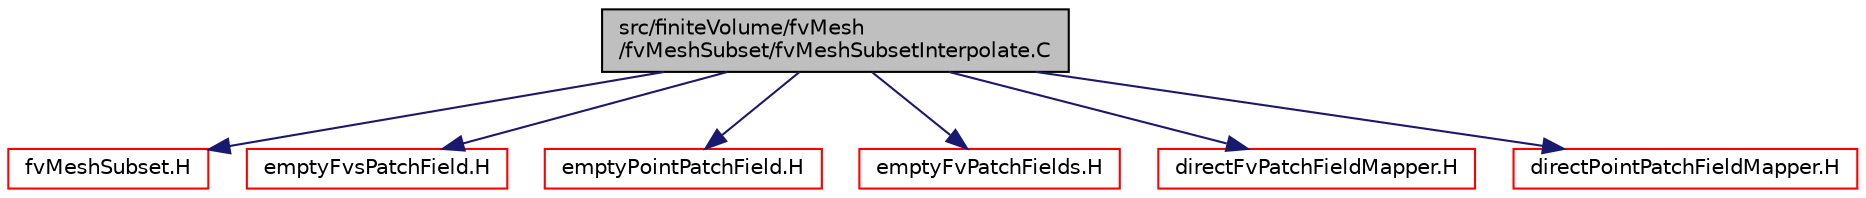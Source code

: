 digraph "src/finiteVolume/fvMesh/fvMeshSubset/fvMeshSubsetInterpolate.C"
{
  bgcolor="transparent";
  edge [fontname="Helvetica",fontsize="10",labelfontname="Helvetica",labelfontsize="10"];
  node [fontname="Helvetica",fontsize="10",shape=record];
  Node1 [label="src/finiteVolume/fvMesh\l/fvMeshSubset/fvMeshSubsetInterpolate.C",height=0.2,width=0.4,color="black", fillcolor="grey75", style="filled", fontcolor="black"];
  Node1 -> Node2 [color="midnightblue",fontsize="10",style="solid",fontname="Helvetica"];
  Node2 [label="fvMeshSubset.H",height=0.2,width=0.4,color="red",URL="$a05881.html"];
  Node1 -> Node3 [color="midnightblue",fontsize="10",style="solid",fontname="Helvetica"];
  Node3 [label="emptyFvsPatchField.H",height=0.2,width=0.4,color="red",URL="$a05561.html"];
  Node1 -> Node4 [color="midnightblue",fontsize="10",style="solid",fontname="Helvetica"];
  Node4 [label="emptyPointPatchField.H",height=0.2,width=0.4,color="red",URL="$a08081.html"];
  Node1 -> Node5 [color="midnightblue",fontsize="10",style="solid",fontname="Helvetica"];
  Node5 [label="emptyFvPatchFields.H",height=0.2,width=0.4,color="red",URL="$a05231.html"];
  Node1 -> Node6 [color="midnightblue",fontsize="10",style="solid",fontname="Helvetica"];
  Node6 [label="directFvPatchFieldMapper.H",height=0.2,width=0.4,color="red",URL="$a05512.html"];
  Node1 -> Node7 [color="midnightblue",fontsize="10",style="solid",fontname="Helvetica"];
  Node7 [label="directPointPatchFieldMapper.H",height=0.2,width=0.4,color="red",URL="$a08129.html"];
}

